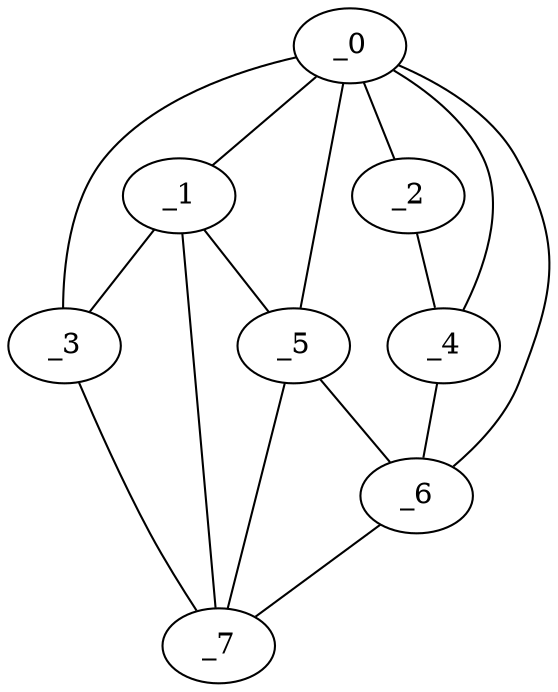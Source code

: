 graph "obj13__265.gxl" {
	_0	 [x=51,
		y=18];
	_1	 [x=52,
		y=30];
	_0 -- _1	 [valence=2];
	_2	 [x=53,
		y=5];
	_0 -- _2	 [valence=1];
	_3	 [x=56,
		y=126];
	_0 -- _3	 [valence=1];
	_4	 [x=75,
		y=4];
	_0 -- _4	 [valence=2];
	_5	 [x=76,
		y=26];
	_0 -- _5	 [valence=2];
	_6	 [x=77,
		y=20];
	_0 -- _6	 [valence=2];
	_1 -- _3	 [valence=2];
	_1 -- _5	 [valence=2];
	_7	 [x=78,
		y=125];
	_1 -- _7	 [valence=2];
	_2 -- _4	 [valence=1];
	_3 -- _7	 [valence=1];
	_4 -- _6	 [valence=1];
	_5 -- _6	 [valence=2];
	_5 -- _7	 [valence=2];
	_6 -- _7	 [valence=1];
}
